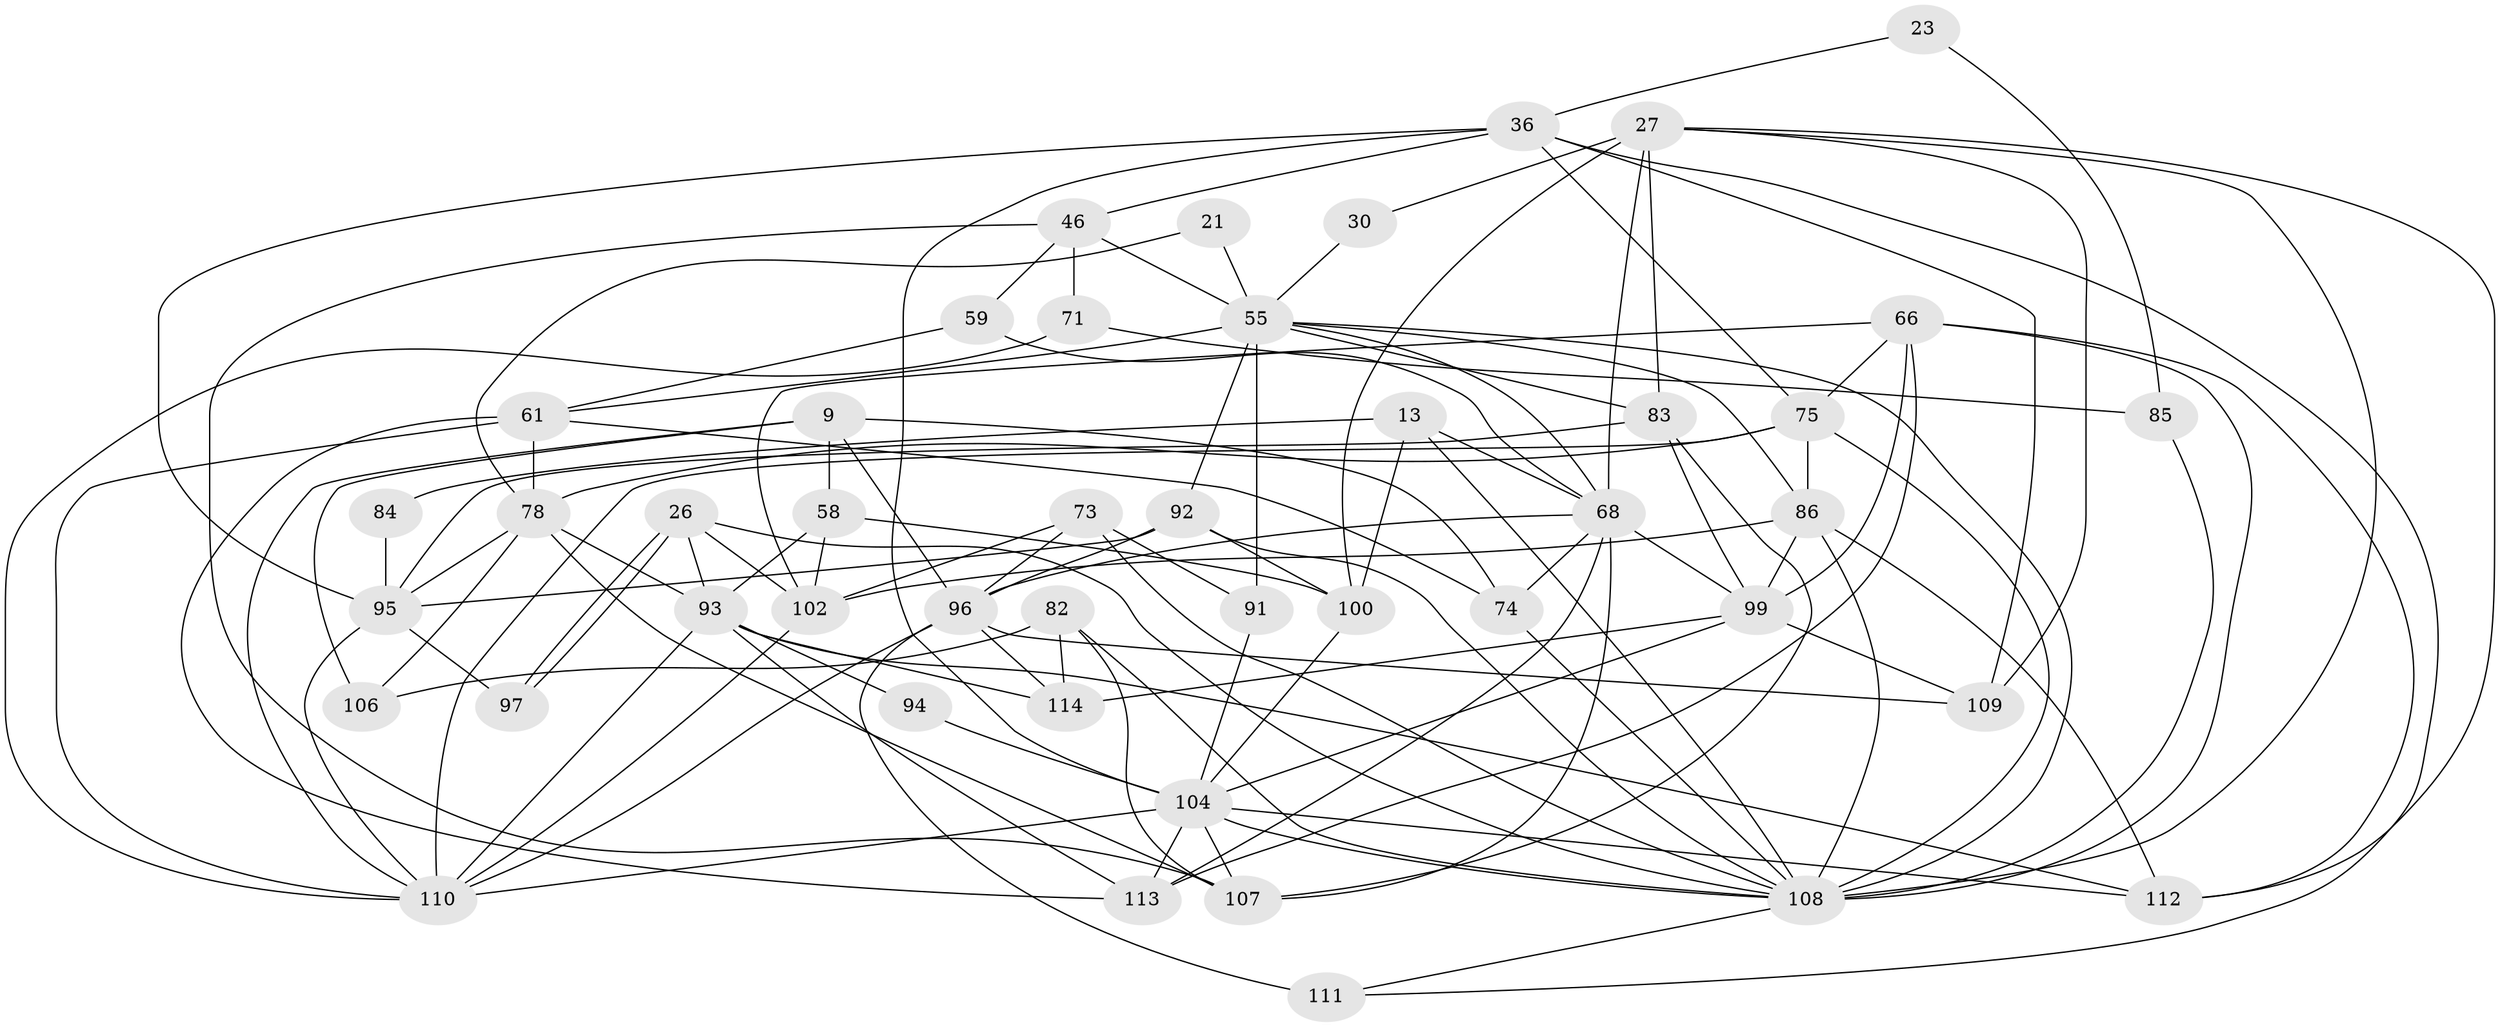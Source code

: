 // original degree distribution, {2: 0.07894736842105263, 5: 0.16666666666666666, 6: 0.13157894736842105, 3: 0.2982456140350877, 4: 0.3157894736842105, 7: 0.008771929824561403}
// Generated by graph-tools (version 1.1) at 2025/53/03/04/25 21:53:06]
// undirected, 45 vertices, 119 edges
graph export_dot {
graph [start="1"]
  node [color=gray90,style=filled];
  9 [super="+8"];
  13;
  21;
  23;
  26;
  27 [super="+25"];
  30;
  36 [super="+16"];
  46 [super="+42"];
  55 [super="+35"];
  58;
  59;
  61 [super="+22"];
  66 [super="+41"];
  68 [super="+4"];
  71;
  73 [super="+33"];
  74;
  75 [super="+56+65"];
  78 [super="+24+53"];
  82;
  83 [super="+50"];
  84;
  85 [super="+51"];
  86 [super="+49"];
  91 [super="+18"];
  92 [super="+63"];
  93 [super="+70+38"];
  94;
  95 [super="+89"];
  96 [super="+47+48+60"];
  97;
  99 [super="+72"];
  100 [super="+57"];
  102;
  104 [super="+29+52+80+79"];
  106;
  107 [super="+64"];
  108 [super="+105+54"];
  109 [super="+101"];
  110 [super="+76+98+103"];
  111 [super="+90"];
  112 [super="+2+87"];
  113 [super="+43"];
  114 [super="+7"];
  9 -- 106 [weight=2];
  9 -- 58;
  9 -- 74;
  9 -- 96;
  9 -- 110;
  13 -- 68;
  13 -- 84;
  13 -- 100;
  13 -- 108 [weight=3];
  21 -- 55;
  21 -- 78;
  23 -- 36 [weight=2];
  23 -- 85 [weight=2];
  26 -- 102;
  26 -- 97;
  26 -- 97;
  26 -- 93 [weight=2];
  26 -- 108;
  27 -- 112;
  27 -- 30;
  27 -- 100;
  27 -- 83 [weight=2];
  27 -- 109;
  27 -- 68;
  27 -- 108 [weight=2];
  30 -- 55;
  36 -- 46;
  36 -- 104;
  36 -- 111;
  36 -- 75;
  36 -- 109;
  36 -- 95;
  46 -- 59;
  46 -- 71 [weight=2];
  46 -- 107;
  46 -- 55;
  55 -- 91 [weight=3];
  55 -- 86;
  55 -- 68;
  55 -- 108;
  55 -- 83;
  55 -- 92;
  55 -- 61;
  58 -- 93 [weight=2];
  58 -- 102;
  58 -- 100;
  59 -- 61;
  59 -- 68;
  61 -- 113;
  61 -- 74;
  61 -- 78 [weight=2];
  61 -- 110;
  66 -- 102;
  66 -- 112;
  66 -- 113 [weight=2];
  66 -- 99;
  66 -- 75 [weight=2];
  66 -- 108;
  68 -- 74;
  68 -- 113;
  68 -- 99 [weight=2];
  68 -- 96;
  68 -- 107;
  71 -- 85;
  71 -- 110 [weight=3];
  73 -- 102;
  73 -- 91;
  73 -- 96;
  73 -- 108 [weight=2];
  74 -- 108;
  75 -- 78;
  75 -- 86 [weight=2];
  75 -- 110 [weight=5];
  75 -- 108;
  78 -- 95;
  78 -- 106;
  78 -- 93;
  78 -- 107;
  82 -- 106;
  82 -- 114 [weight=2];
  82 -- 108;
  82 -- 107;
  83 -- 99;
  83 -- 95;
  83 -- 107;
  84 -- 95;
  85 -- 108;
  86 -- 99 [weight=2];
  86 -- 112 [weight=2];
  86 -- 102;
  86 -- 108 [weight=2];
  91 -- 104;
  92 -- 95 [weight=2];
  92 -- 96;
  92 -- 100;
  92 -- 108;
  93 -- 110;
  93 -- 114;
  93 -- 112;
  93 -- 94;
  93 -- 113 [weight=2];
  94 -- 104;
  95 -- 110 [weight=2];
  95 -- 97;
  96 -- 114;
  96 -- 109;
  96 -- 111 [weight=2];
  96 -- 110;
  99 -- 104 [weight=2];
  99 -- 114;
  99 -- 109;
  100 -- 104;
  102 -- 110 [weight=2];
  104 -- 113 [weight=2];
  104 -- 112;
  104 -- 107;
  104 -- 108 [weight=2];
  104 -- 110 [weight=3];
  108 -- 111;
}

